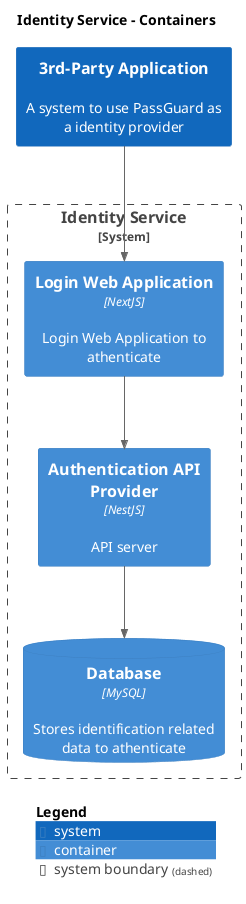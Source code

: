 @startuml
set separator none
title Identity Service - Containers

top to bottom direction

!include <C4/C4>
!include <C4/C4_Context>
!include <C4/C4_Container>

System(3rdPartyApplication, "3rd-Party Application", $descr="A system to use PassGuard as a identity provider", $tags="", $link="")

System_Boundary("IdentityService_boundary", "Identity Service", $tags="") {
  Container(IdentityService.LoginWebApplication, "Login Web Application", $techn="NextJS", $descr="Login Web Application to athenticate", $tags="", $link="")
  Container(IdentityService.AuthenticationAPIProvider, "Authentication API Provider", $techn="NestJS", $descr="API server", $tags="", $link="")
  ContainerDb(IdentityService.Database, "Database", $techn="MySQL", $descr="Stores identification related data to athenticate", $tags="", $link="")
}

Rel(IdentityService.LoginWebApplication, IdentityService.AuthenticationAPIProvider, "", $techn="", $tags="", $link="")
Rel(IdentityService.AuthenticationAPIProvider, IdentityService.Database, "", $techn="", $tags="", $link="")
Rel(3rdPartyApplication, IdentityService.LoginWebApplication, "", $techn="", $tags="", $link="")

SHOW_LEGEND(true)
@enduml